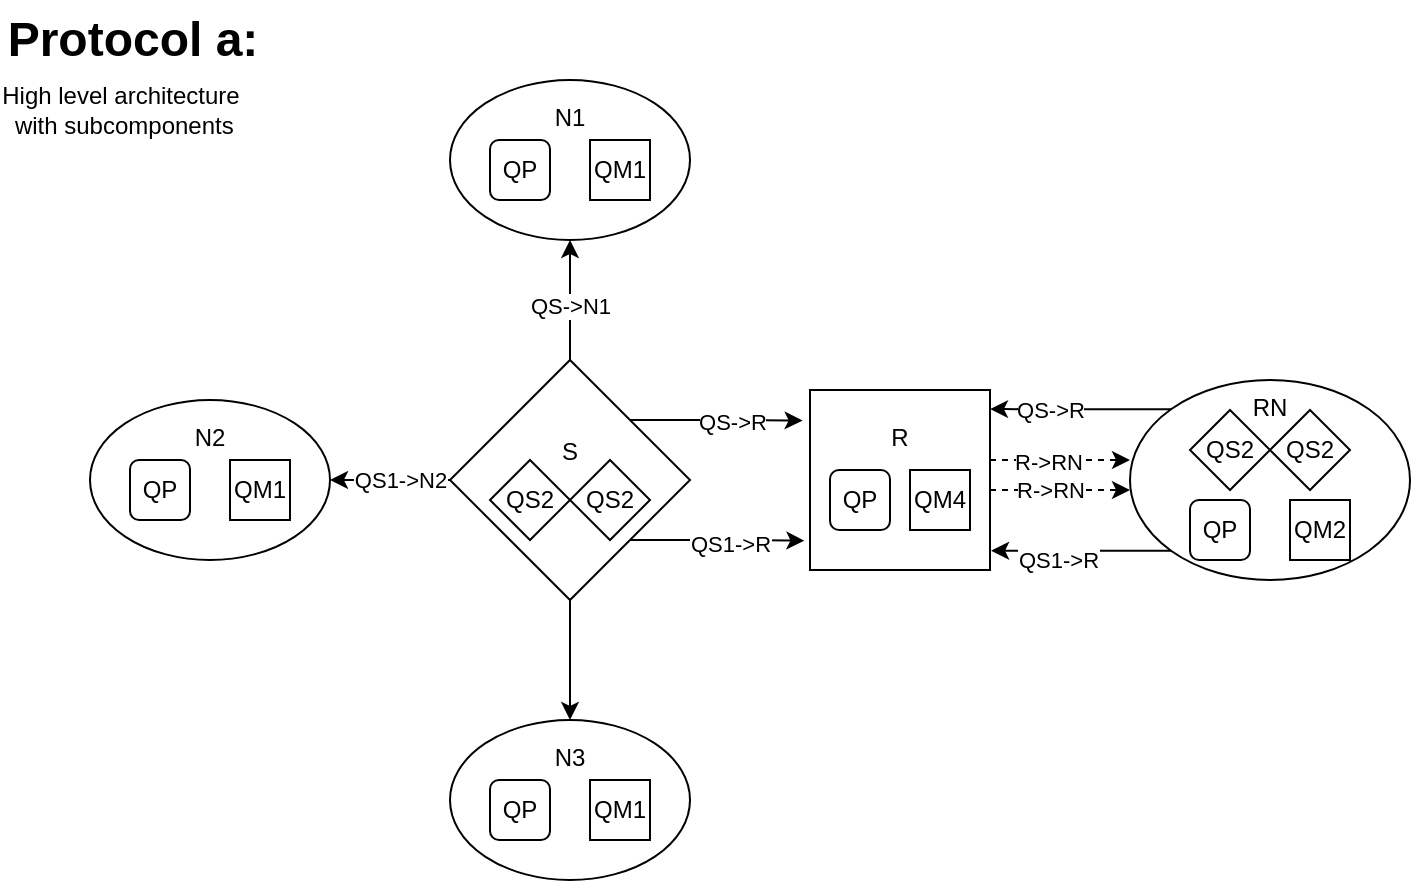 <mxfile version="24.7.7">
  <diagram name="Page-1" id="dVKG3GEPzbiWDeYoe4Eq">
    <mxGraphModel dx="1674" dy="802" grid="1" gridSize="10" guides="1" tooltips="1" connect="1" arrows="1" fold="1" page="1" pageScale="1" pageWidth="827" pageHeight="1169" math="0" shadow="0">
      <root>
        <mxCell id="0" />
        <mxCell id="1" parent="0" />
        <mxCell id="TDSQbMUx6A5pPO5LPqoz-36" style="edgeStyle=orthogonalEdgeStyle;rounded=0;orthogonalLoop=1;jettySize=auto;html=1;exitX=0;exitY=0.5;exitDx=0;exitDy=0;entryX=1;entryY=0.5;entryDx=0;entryDy=0;" parent="1" source="TDSQbMUx6A5pPO5LPqoz-15" target="TDSQbMUx6A5pPO5LPqoz-30" edge="1">
          <mxGeometry relative="1" as="geometry" />
        </mxCell>
        <mxCell id="TDSQbMUx6A5pPO5LPqoz-72" value="QS1-&amp;gt;N2" style="edgeLabel;html=1;align=center;verticalAlign=middle;resizable=0;points=[];" parent="TDSQbMUx6A5pPO5LPqoz-36" vertex="1" connectable="0">
          <mxGeometry x="-0.167" relative="1" as="geometry">
            <mxPoint as="offset" />
          </mxGeometry>
        </mxCell>
        <mxCell id="TDSQbMUx6A5pPO5LPqoz-37" style="edgeStyle=orthogonalEdgeStyle;rounded=0;orthogonalLoop=1;jettySize=auto;html=1;exitX=0.5;exitY=1;exitDx=0;exitDy=0;entryX=0.5;entryY=0;entryDx=0;entryDy=0;" parent="1" source="TDSQbMUx6A5pPO5LPqoz-15" target="TDSQbMUx6A5pPO5LPqoz-33" edge="1">
          <mxGeometry relative="1" as="geometry" />
        </mxCell>
        <mxCell id="TDSQbMUx6A5pPO5LPqoz-38" style="edgeStyle=orthogonalEdgeStyle;rounded=0;orthogonalLoop=1;jettySize=auto;html=1;exitX=0.5;exitY=0;exitDx=0;exitDy=0;entryX=0.5;entryY=1;entryDx=0;entryDy=0;" parent="1" source="TDSQbMUx6A5pPO5LPqoz-15" target="TDSQbMUx6A5pPO5LPqoz-27" edge="1">
          <mxGeometry relative="1" as="geometry" />
        </mxCell>
        <mxCell id="TDSQbMUx6A5pPO5LPqoz-71" value="QS-&amp;gt;N1" style="edgeLabel;html=1;align=center;verticalAlign=middle;resizable=0;points=[];" parent="TDSQbMUx6A5pPO5LPqoz-38" vertex="1" connectable="0">
          <mxGeometry x="-0.092" relative="1" as="geometry">
            <mxPoint as="offset" />
          </mxGeometry>
        </mxCell>
        <mxCell id="TDSQbMUx6A5pPO5LPqoz-15" value="S&lt;div&gt;&lt;br&gt;&lt;/div&gt;&lt;div&gt;&lt;br&gt;&lt;/div&gt;" style="rhombus;whiteSpace=wrap;html=1;" parent="1" vertex="1">
          <mxGeometry x="264" y="220" width="120" height="120" as="geometry" />
        </mxCell>
        <mxCell id="TDSQbMUx6A5pPO5LPqoz-20" value="QS2" style="rhombus;whiteSpace=wrap;html=1;" parent="1" vertex="1">
          <mxGeometry x="284" y="270" width="40" height="40" as="geometry" />
        </mxCell>
        <mxCell id="TDSQbMUx6A5pPO5LPqoz-21" value="QS2" style="rhombus;whiteSpace=wrap;html=1;" parent="1" vertex="1">
          <mxGeometry x="324" y="270" width="40" height="40" as="geometry" />
        </mxCell>
        <mxCell id="TDSQbMUx6A5pPO5LPqoz-25" value="Protocol a:" style="text;strokeColor=none;fillColor=none;html=1;fontSize=24;fontStyle=1;verticalAlign=middle;align=center;" parent="1" vertex="1">
          <mxGeometry x="40" y="40" width="130" height="40" as="geometry" />
        </mxCell>
        <mxCell id="TDSQbMUx6A5pPO5LPqoz-27" value="N1&lt;div&gt;&lt;br&gt;&lt;/div&gt;&lt;div&gt;&lt;br&gt;&lt;/div&gt;&lt;div&gt;&lt;br&gt;&lt;/div&gt;" style="ellipse;whiteSpace=wrap;html=1;" parent="1" vertex="1">
          <mxGeometry x="264" y="80" width="120" height="80" as="geometry" />
        </mxCell>
        <mxCell id="TDSQbMUx6A5pPO5LPqoz-28" value="QP" style="rounded=1;whiteSpace=wrap;html=1;" parent="1" vertex="1">
          <mxGeometry x="284" y="110" width="30" height="30" as="geometry" />
        </mxCell>
        <mxCell id="TDSQbMUx6A5pPO5LPqoz-29" value="QM1" style="whiteSpace=wrap;html=1;aspect=fixed;" parent="1" vertex="1">
          <mxGeometry x="334" y="110" width="30" height="30" as="geometry" />
        </mxCell>
        <mxCell id="TDSQbMUx6A5pPO5LPqoz-30" value="N2&lt;div&gt;&lt;br&gt;&lt;/div&gt;&lt;div&gt;&lt;br&gt;&lt;/div&gt;&lt;div&gt;&lt;br&gt;&lt;/div&gt;" style="ellipse;whiteSpace=wrap;html=1;" parent="1" vertex="1">
          <mxGeometry x="84" y="240" width="120" height="80" as="geometry" />
        </mxCell>
        <mxCell id="TDSQbMUx6A5pPO5LPqoz-31" value="QP" style="rounded=1;whiteSpace=wrap;html=1;" parent="1" vertex="1">
          <mxGeometry x="104" y="270" width="30" height="30" as="geometry" />
        </mxCell>
        <mxCell id="TDSQbMUx6A5pPO5LPqoz-32" value="QM1" style="whiteSpace=wrap;html=1;aspect=fixed;" parent="1" vertex="1">
          <mxGeometry x="154" y="270" width="30" height="30" as="geometry" />
        </mxCell>
        <mxCell id="TDSQbMUx6A5pPO5LPqoz-33" value="N3&lt;div&gt;&lt;br&gt;&lt;/div&gt;&lt;div&gt;&lt;br&gt;&lt;/div&gt;&lt;div&gt;&lt;br&gt;&lt;/div&gt;" style="ellipse;whiteSpace=wrap;html=1;" parent="1" vertex="1">
          <mxGeometry x="264" y="400" width="120" height="80" as="geometry" />
        </mxCell>
        <mxCell id="TDSQbMUx6A5pPO5LPqoz-34" value="QP" style="rounded=1;whiteSpace=wrap;html=1;" parent="1" vertex="1">
          <mxGeometry x="284" y="430" width="30" height="30" as="geometry" />
        </mxCell>
        <mxCell id="TDSQbMUx6A5pPO5LPqoz-35" value="QM1" style="whiteSpace=wrap;html=1;aspect=fixed;" parent="1" vertex="1">
          <mxGeometry x="334" y="430" width="30" height="30" as="geometry" />
        </mxCell>
        <mxCell id="TDSQbMUx6A5pPO5LPqoz-40" value="R&lt;div&gt;&lt;br&gt;&lt;/div&gt;&lt;div&gt;&lt;br&gt;&lt;/div&gt;&lt;div&gt;&lt;br&gt;&lt;/div&gt;" style="whiteSpace=wrap;html=1;aspect=fixed;" parent="1" vertex="1">
          <mxGeometry x="444" y="235" width="90" height="90" as="geometry" />
        </mxCell>
        <mxCell id="TDSQbMUx6A5pPO5LPqoz-43" value="QP" style="rounded=1;whiteSpace=wrap;html=1;" parent="1" vertex="1">
          <mxGeometry x="454" y="275" width="30" height="30" as="geometry" />
        </mxCell>
        <mxCell id="TDSQbMUx6A5pPO5LPqoz-44" value="QM4" style="whiteSpace=wrap;html=1;aspect=fixed;" parent="1" vertex="1">
          <mxGeometry x="494" y="275" width="30" height="30" as="geometry" />
        </mxCell>
        <mxCell id="TDSQbMUx6A5pPO5LPqoz-45" style="edgeStyle=orthogonalEdgeStyle;rounded=0;orthogonalLoop=1;jettySize=auto;html=1;exitX=0.5;exitY=1;exitDx=0;exitDy=0;" parent="1" source="TDSQbMUx6A5pPO5LPqoz-44" target="TDSQbMUx6A5pPO5LPqoz-44" edge="1">
          <mxGeometry relative="1" as="geometry" />
        </mxCell>
        <mxCell id="TDSQbMUx6A5pPO5LPqoz-46" style="edgeStyle=orthogonalEdgeStyle;rounded=0;orthogonalLoop=1;jettySize=auto;html=1;exitX=1;exitY=0;exitDx=0;exitDy=0;entryX=-0.041;entryY=0.17;entryDx=0;entryDy=0;entryPerimeter=0;" parent="1" source="TDSQbMUx6A5pPO5LPqoz-15" target="TDSQbMUx6A5pPO5LPqoz-40" edge="1">
          <mxGeometry relative="1" as="geometry" />
        </mxCell>
        <mxCell id="TDSQbMUx6A5pPO5LPqoz-73" value="QS-&amp;gt;R" style="edgeLabel;html=1;align=center;verticalAlign=middle;resizable=0;points=[];" parent="TDSQbMUx6A5pPO5LPqoz-46" vertex="1" connectable="0">
          <mxGeometry x="-0.072" y="-1" relative="1" as="geometry">
            <mxPoint x="11" as="offset" />
          </mxGeometry>
        </mxCell>
        <mxCell id="TDSQbMUx6A5pPO5LPqoz-48" style="edgeStyle=orthogonalEdgeStyle;rounded=0;orthogonalLoop=1;jettySize=auto;html=1;exitX=1;exitY=1;exitDx=0;exitDy=0;entryX=-0.031;entryY=0.837;entryDx=0;entryDy=0;entryPerimeter=0;" parent="1" source="TDSQbMUx6A5pPO5LPqoz-15" target="TDSQbMUx6A5pPO5LPqoz-40" edge="1">
          <mxGeometry relative="1" as="geometry" />
        </mxCell>
        <mxCell id="TDSQbMUx6A5pPO5LPqoz-75" value="QS1-&amp;gt;R" style="edgeLabel;html=1;align=center;verticalAlign=middle;resizable=0;points=[];" parent="TDSQbMUx6A5pPO5LPqoz-48" vertex="1" connectable="0">
          <mxGeometry x="-0.113" y="-1" relative="1" as="geometry">
            <mxPoint x="11" y="1" as="offset" />
          </mxGeometry>
        </mxCell>
        <mxCell id="TDSQbMUx6A5pPO5LPqoz-49" value="&lt;div&gt;RN&lt;/div&gt;&lt;div&gt;&lt;br&gt;&lt;/div&gt;&lt;div&gt;&lt;br&gt;&lt;/div&gt;&lt;div&gt;&lt;br&gt;&lt;/div&gt;&lt;div&gt;&lt;br&gt;&lt;/div&gt;&lt;div&gt;&lt;br&gt;&lt;/div&gt;" style="ellipse;whiteSpace=wrap;html=1;" parent="1" vertex="1">
          <mxGeometry x="604" y="230" width="140" height="100" as="geometry" />
        </mxCell>
        <mxCell id="TDSQbMUx6A5pPO5LPqoz-50" value="QP" style="rounded=1;whiteSpace=wrap;html=1;" parent="1" vertex="1">
          <mxGeometry x="634" y="290" width="30" height="30" as="geometry" />
        </mxCell>
        <mxCell id="TDSQbMUx6A5pPO5LPqoz-51" value="QM2" style="whiteSpace=wrap;html=1;aspect=fixed;" parent="1" vertex="1">
          <mxGeometry x="684" y="290" width="30" height="30" as="geometry" />
        </mxCell>
        <mxCell id="TDSQbMUx6A5pPO5LPqoz-57" value="QS2" style="rhombus;whiteSpace=wrap;html=1;" parent="1" vertex="1">
          <mxGeometry x="634" y="245" width="40" height="40" as="geometry" />
        </mxCell>
        <mxCell id="TDSQbMUx6A5pPO5LPqoz-58" value="QS2" style="rhombus;whiteSpace=wrap;html=1;" parent="1" vertex="1">
          <mxGeometry x="674" y="245" width="40" height="40" as="geometry" />
        </mxCell>
        <mxCell id="TDSQbMUx6A5pPO5LPqoz-59" style="edgeStyle=orthogonalEdgeStyle;rounded=0;orthogonalLoop=1;jettySize=auto;html=1;exitX=0;exitY=0;exitDx=0;exitDy=0;entryX=1;entryY=0.106;entryDx=0;entryDy=0;entryPerimeter=0;" parent="1" source="TDSQbMUx6A5pPO5LPqoz-49" target="TDSQbMUx6A5pPO5LPqoz-40" edge="1">
          <mxGeometry relative="1" as="geometry" />
        </mxCell>
        <mxCell id="TDSQbMUx6A5pPO5LPqoz-76" value="QS-&amp;gt;R" style="edgeLabel;html=1;align=center;verticalAlign=middle;resizable=0;points=[];" parent="TDSQbMUx6A5pPO5LPqoz-59" vertex="1" connectable="0">
          <mxGeometry x="0.385" y="1" relative="1" as="geometry">
            <mxPoint x="2" y="-1" as="offset" />
          </mxGeometry>
        </mxCell>
        <mxCell id="TDSQbMUx6A5pPO5LPqoz-60" style="edgeStyle=orthogonalEdgeStyle;rounded=0;orthogonalLoop=1;jettySize=auto;html=1;exitX=0;exitY=1;exitDx=0;exitDy=0;entryX=1.006;entryY=0.893;entryDx=0;entryDy=0;entryPerimeter=0;" parent="1" source="TDSQbMUx6A5pPO5LPqoz-49" target="TDSQbMUx6A5pPO5LPqoz-40" edge="1">
          <mxGeometry relative="1" as="geometry" />
        </mxCell>
        <mxCell id="TDSQbMUx6A5pPO5LPqoz-77" value="QS1-&amp;gt;R" style="edgeLabel;html=1;align=center;verticalAlign=middle;resizable=0;points=[];" parent="TDSQbMUx6A5pPO5LPqoz-60" vertex="1" connectable="0">
          <mxGeometry x="0.567" y="3" relative="1" as="geometry">
            <mxPoint x="14" y="1" as="offset" />
          </mxGeometry>
        </mxCell>
        <mxCell id="TDSQbMUx6A5pPO5LPqoz-61" value="" style="endArrow=classic;html=1;rounded=0;dashed=1;" parent="1" edge="1">
          <mxGeometry width="50" height="50" relative="1" as="geometry">
            <mxPoint x="534" y="270" as="sourcePoint" />
            <mxPoint x="604" y="270" as="targetPoint" />
          </mxGeometry>
        </mxCell>
        <mxCell id="TDSQbMUx6A5pPO5LPqoz-80" value="R-&amp;gt;RN" style="edgeLabel;html=1;align=center;verticalAlign=middle;resizable=0;points=[];" parent="TDSQbMUx6A5pPO5LPqoz-61" vertex="1" connectable="0">
          <mxGeometry x="-0.168" y="-1" relative="1" as="geometry">
            <mxPoint as="offset" />
          </mxGeometry>
        </mxCell>
        <mxCell id="TDSQbMUx6A5pPO5LPqoz-62" value="" style="endArrow=classic;html=1;rounded=0;dashed=1;" parent="1" edge="1">
          <mxGeometry width="50" height="50" relative="1" as="geometry">
            <mxPoint x="534" y="285" as="sourcePoint" />
            <mxPoint x="604" y="285" as="targetPoint" />
          </mxGeometry>
        </mxCell>
        <mxCell id="TDSQbMUx6A5pPO5LPqoz-78" value="R-&amp;gt;RN" style="edgeLabel;html=1;align=center;verticalAlign=middle;resizable=0;points=[];" parent="TDSQbMUx6A5pPO5LPqoz-62" vertex="1" connectable="0">
          <mxGeometry x="-0.345" y="-2" relative="1" as="geometry">
            <mxPoint x="7" y="-2" as="offset" />
          </mxGeometry>
        </mxCell>
        <mxCell id="_CLj2CQcmW9tfBpM781E-3" value="High level architecture &amp;nbsp;with subcomponents" style="text;html=1;align=center;verticalAlign=middle;whiteSpace=wrap;rounded=0;" parent="1" vertex="1">
          <mxGeometry x="39" y="80" width="121" height="30" as="geometry" />
        </mxCell>
      </root>
    </mxGraphModel>
  </diagram>
</mxfile>
